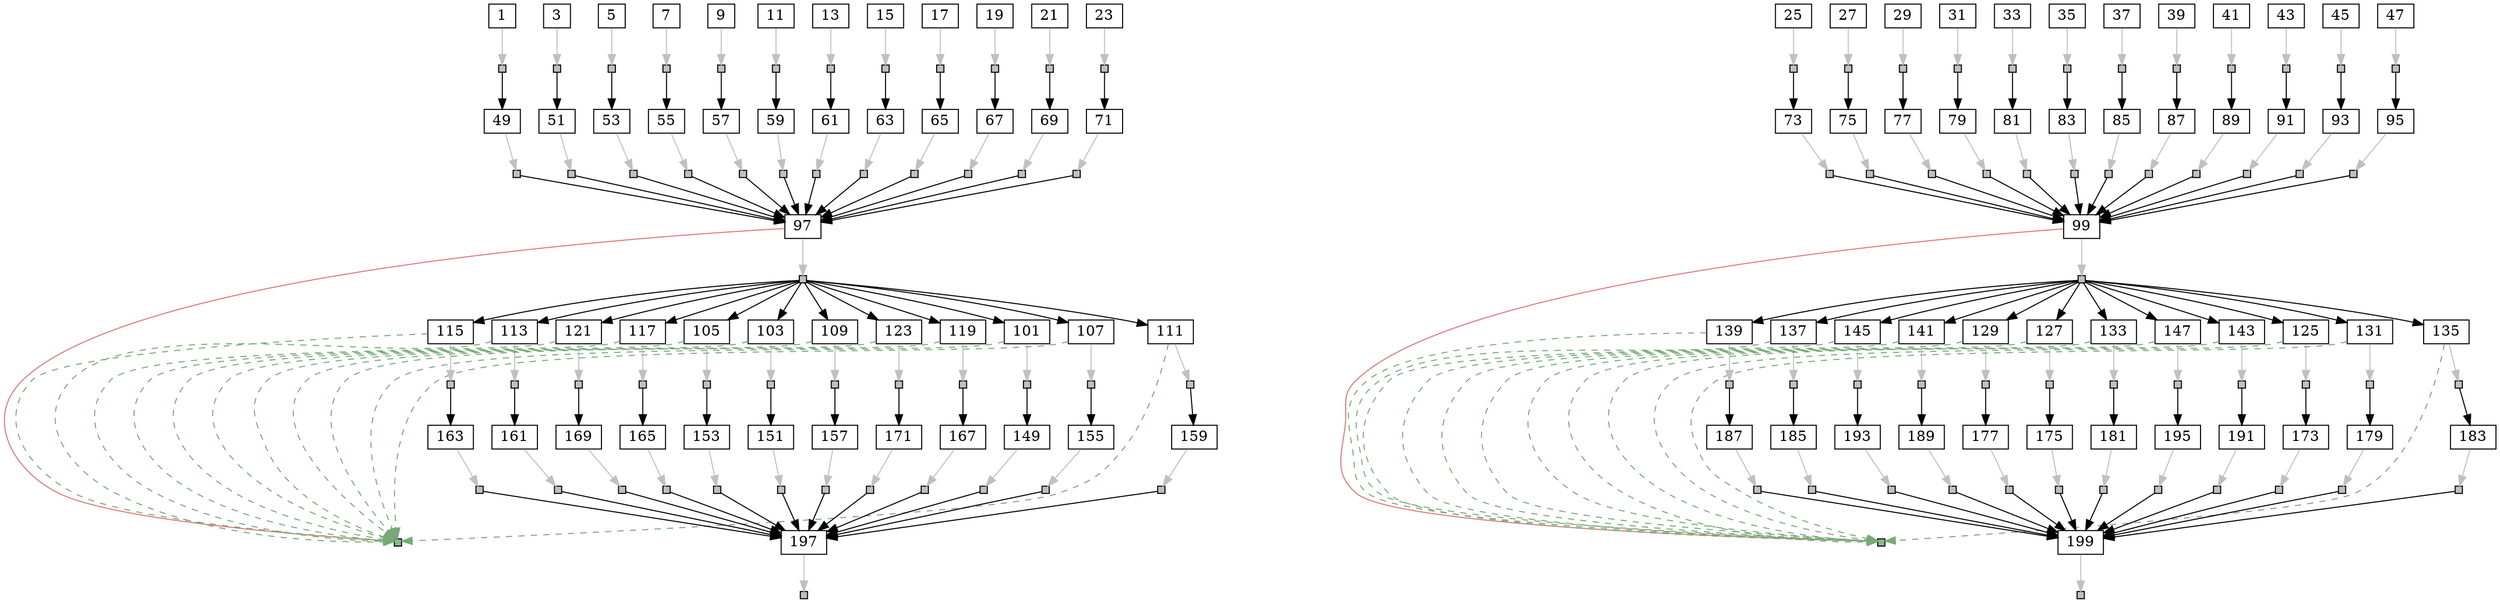 strict digraph  {
	node [label="\N"];
	1	 [height=0,
		shape=rect,
		size=17.75,
		width=0];
	2	 [fillcolor=gray,
		height=0.1,
		label="",
		shape=rect,
		size=0,
		style=filled,
		width=0.1];
	1 -> 2	 [color=gray,
		size=41505725.0];
	49	 [height=0,
		shape=rect,
		size=449.26,
		width=0];
	2 -> 49	 [size=991493.0];
	3	 [height=0,
		shape=rect,
		size=18.83,
		width=0];
	4	 [fillcolor=gray,
		height=0.1,
		label="",
		shape=rect,
		size=0,
		style=filled,
		width=0.1];
	3 -> 4	 [color=gray,
		size=41525521.0];
	51	 [height=0,
		shape=rect,
		size=639.13,
		width=0];
	4 -> 51	 [size=971958.0];
	5	 [height=0,
		shape=rect,
		size=18.35,
		width=0];
	6	 [fillcolor=gray,
		height=0.1,
		label="",
		shape=rect,
		size=0,
		style=filled,
		width=0.1];
	5 -> 6	 [color=gray,
		size=41499175.0];
	53	 [height=0,
		shape=rect,
		size=275.25,
		width=0];
	6 -> 53	 [size=986520.0];
	7	 [height=0,
		shape=rect,
		size=18.29,
		width=0];
	8	 [fillcolor=gray,
		height=0.1,
		label="",
		shape=rect,
		size=0,
		style=filled,
		width=0.1];
	7 -> 8	 [color=gray,
		size=41543178.0];
	55	 [height=0,
		shape=rect,
		size=509.42,
		width=0];
	8 -> 55	 [size=1001933.0];
	9	 [height=0,
		shape=rect,
		size=19.17,
		width=0];
	10	 [fillcolor=gray,
		height=0.1,
		label="",
		shape=rect,
		size=0,
		style=filled,
		width=0.1];
	9 -> 10	 [color=gray,
		size=41465787.0];
	57	 [height=0,
		shape=rect,
		size=404.69,
		width=0];
	10 -> 57	 [size=958659.0];
	11	 [height=0,
		shape=rect,
		size=18.19,
		width=0];
	12	 [fillcolor=gray,
		height=0.1,
		label="",
		shape=rect,
		size=0,
		style=filled,
		width=0.1];
	11 -> 12	 [color=gray,
		size=41525812.0];
	59	 [height=0,
		shape=rect,
		size=233.06,
		width=0];
	12 -> 59	 [size=988256.0];
	13	 [height=0,
		shape=rect,
		size=18.17,
		width=0];
	14	 [fillcolor=gray,
		height=0.1,
		label="",
		shape=rect,
		size=0,
		style=filled,
		width=0.1];
	13 -> 14	 [color=gray,
		size=41473942.0];
	61	 [height=0,
		shape=rect,
		size=363.53,
		width=0];
	14 -> 61	 [size=976710.0];
	15	 [height=0,
		shape=rect,
		size=17.78,
		width=0];
	16	 [fillcolor=gray,
		height=0.1,
		label="",
		shape=rect,
		size=0,
		style=filled,
		width=0.1];
	15 -> 16	 [color=gray,
		size=41488507.0];
	63	 [height=0,
		shape=rect,
		size=626.82,
		width=0];
	16 -> 63	 [size=971849.0];
	17	 [height=0,
		shape=rect,
		size=17.69,
		width=0];
	18	 [fillcolor=gray,
		height=0.1,
		label="",
		shape=rect,
		size=0,
		style=filled,
		width=0.1];
	17 -> 18	 [color=gray,
		size=41449793.0];
	65	 [height=0,
		shape=rect,
		size=460.42,
		width=0];
	18 -> 65	 [size=984578.0];
	19	 [height=0,
		shape=rect,
		size=18.72,
		width=0];
	20	 [fillcolor=gray,
		height=0.1,
		label="",
		shape=rect,
		size=0,
		style=filled,
		width=0.1];
	19 -> 20	 [color=gray,
		size=41481185.0];
	67	 [height=0,
		shape=rect,
		size=455.36,
		width=0];
	20 -> 67	 [size=967323.0];
	21	 [height=0,
		shape=rect,
		size=18.66,
		width=0];
	22	 [fillcolor=gray,
		height=0.1,
		label="",
		shape=rect,
		size=0,
		style=filled,
		width=0.1];
	21 -> 22	 [color=gray,
		size=41500431.0];
	69	 [height=0,
		shape=rect,
		size=344.78,
		width=0];
	22 -> 69	 [size=999270.0];
	23	 [height=0,
		shape=rect,
		size=17.11,
		width=0];
	24	 [fillcolor=gray,
		height=0.1,
		label="",
		shape=rect,
		size=0,
		style=filled,
		width=0.1];
	23 -> 24	 [color=gray,
		size=41557286.0];
	71	 [height=0,
		shape=rect,
		size=581.07,
		width=0];
	24 -> 71	 [size=979657.0];
	25	 [height=0,
		shape=rect,
		size=17.95,
		width=0];
	26	 [fillcolor=gray,
		height=0.1,
		label="",
		shape=rect,
		size=0,
		style=filled,
		width=0.1];
	25 -> 26	 [color=gray,
		size=41463455.0];
	73	 [height=0,
		shape=rect,
		size=480.43,
		width=0];
	26 -> 73	 [size=978524.0];
	27	 [height=0,
		shape=rect,
		size=17.66,
		width=0];
	28	 [fillcolor=gray,
		height=0.1,
		label="",
		shape=rect,
		size=0,
		style=filled,
		width=0.1];
	27 -> 28	 [color=gray,
		size=41477387.0];
	75	 [height=0,
		shape=rect,
		size=395.63,
		width=0];
	28 -> 75	 [size=983424.0];
	29	 [height=0,
		shape=rect,
		size=17.1,
		width=0];
	30	 [fillcolor=gray,
		height=0.1,
		label="",
		shape=rect,
		size=0,
		style=filled,
		width=0.1];
	29 -> 30	 [color=gray,
		size=41494583.0];
	77	 [height=0,
		shape=rect,
		size=635.4,
		width=0];
	30 -> 77	 [size=998872.0];
	31	 [height=0,
		shape=rect,
		size=18.09,
		width=0];
	32	 [fillcolor=gray,
		height=0.1,
		label="",
		shape=rect,
		size=0,
		style=filled,
		width=0.1];
	31 -> 32	 [color=gray,
		size=41504815.0];
	79	 [height=0,
		shape=rect,
		size=260.15,
		width=0];
	32 -> 79	 [size=986282.0];
	33	 [height=0,
		shape=rect,
		size=18.26,
		width=0];
	34	 [fillcolor=gray,
		height=0.1,
		label="",
		shape=rect,
		size=0,
		style=filled,
		width=0.1];
	33 -> 34	 [color=gray,
		size=41457624.0];
	81	 [height=0,
		shape=rect,
		size=551.75,
		width=0];
	34 -> 81	 [size=959341.0];
	35	 [height=0,
		shape=rect,
		size=18.78,
		width=0];
	36	 [fillcolor=gray,
		height=0.1,
		label="",
		shape=rect,
		size=0,
		style=filled,
		width=0.1];
	35 -> 36	 [color=gray,
		size=41467673.0];
	83	 [height=0,
		shape=rect,
		size=608.24,
		width=0];
	36 -> 83	 [size=988982.0];
	37	 [height=0,
		shape=rect,
		size=18.24,
		width=0];
	38	 [fillcolor=gray,
		height=0.1,
		label="",
		shape=rect,
		size=0,
		style=filled,
		width=0.1];
	37 -> 38	 [color=gray,
		size=41529644.0];
	85	 [height=0,
		shape=rect,
		size=430.52,
		width=0];
	38 -> 85	 [size=990311.0];
	39	 [height=0,
		shape=rect,
		size=18.02,
		width=0];
	40	 [fillcolor=gray,
		height=0.1,
		label="",
		shape=rect,
		size=0,
		style=filled,
		width=0.1];
	39 -> 40	 [color=gray,
		size=41482831.0];
	87	 [height=0,
		shape=rect,
		size=675.08,
		width=0];
	40 -> 87	 [size=980076.0];
	41	 [height=0,
		shape=rect,
		size=17.83,
		width=0];
	42	 [fillcolor=gray,
		height=0.1,
		label="",
		shape=rect,
		size=0,
		style=filled,
		width=0.1];
	41 -> 42	 [color=gray,
		size=41512154.0];
	89	 [height=0,
		shape=rect,
		size=418.62,
		width=0];
	42 -> 89	 [size=965664.0];
	43	 [height=0,
		shape=rect,
		size=18.83,
		width=0];
	44	 [fillcolor=gray,
		height=0.1,
		label="",
		shape=rect,
		size=0,
		style=filled,
		width=0.1];
	43 -> 44	 [color=gray,
		size=41520490.0];
	91	 [height=0,
		shape=rect,
		size=387.97,
		width=0];
	44 -> 91	 [size=992192.0];
	45	 [height=0,
		shape=rect,
		size=18.36,
		width=0];
	46	 [fillcolor=gray,
		height=0.1,
		label="",
		shape=rect,
		size=0,
		style=filled,
		width=0.1];
	45 -> 46	 [color=gray,
		size=41466593.0];
	93	 [height=0,
		shape=rect,
		size=405.23,
		width=0];
	46 -> 93	 [size=970067.0];
	47	 [height=0,
		shape=rect,
		size=18.36,
		width=0];
	48	 [fillcolor=gray,
		height=0.1,
		label="",
		shape=rect,
		size=0,
		style=filled,
		width=0.1];
	47 -> 48	 [color=gray,
		size=41531369.0];
	95	 [height=0,
		shape=rect,
		size=376.99,
		width=0];
	48 -> 95	 [size=1006429.0];
	50	 [fillcolor=gray,
		height=0.1,
		label="",
		shape=rect,
		size=0,
		style=filled,
		width=0.1];
	49 -> 50	 [color=gray,
		size=43173287.0];
	97	 [height=0,
		shape=rect,
		size=5.52,
		width=0];
	50 -> 97	 [size=237632.0];
	52	 [fillcolor=gray,
		height=0.1,
		label="",
		shape=rect,
		size=0,
		style=filled,
		width=0.1];
	51 -> 52	 [color=gray,
		size=43368227.0];
	52 -> 97	 [size=393241.0];
	54	 [fillcolor=gray,
		height=0.1,
		label="",
		shape=rect,
		size=0,
		style=filled,
		width=0.1];
	53 -> 54	 [color=gray,
		size=43129054.0];
	54 -> 97	 [size=194976.0];
	56	 [fillcolor=gray,
		height=0.1,
		label="",
		shape=rect,
		size=0,
		style=filled,
		width=0.1];
	55 -> 56	 [color=gray,
		size=43368720.0];
	56 -> 97	 [size=406052.0];
	58	 [fillcolor=gray,
		height=0.1,
		label="",
		shape=rect,
		size=0,
		style=filled,
		width=0.1];
	57 -> 58	 [color=gray,
		size=43135110.0];
	58 -> 97	 [size=206559.0];
	60	 [fillcolor=gray,
		height=0.1,
		label="",
		shape=rect,
		size=0,
		style=filled,
		width=0.1];
	59 -> 60	 [color=gray,
		size=43323624.0];
	60 -> 97	 [size=364645.0];
	62	 [fillcolor=gray,
		height=0.1,
		label="",
		shape=rect,
		size=0,
		style=filled,
		width=0.1];
	61 -> 62	 [color=gray,
		size=43331871.0];
	62 -> 97	 [size=413216.0];
	64	 [fillcolor=gray,
		height=0.1,
		label="",
		shape=rect,
		size=0,
		style=filled,
		width=0.1];
	63 -> 64	 [color=gray,
		size=43387994.0];
	64 -> 97	 [size=449913.0];
	66	 [fillcolor=gray,
		height=0.1,
		label="",
		shape=rect,
		size=0,
		style=filled,
		width=0.1];
	65 -> 66	 [color=gray,
		size=43341464.0];
	66 -> 97	 [size=454826.0];
	68	 [fillcolor=gray,
		height=0.1,
		label="",
		shape=rect,
		size=0,
		style=filled,
		width=0.1];
	67 -> 68	 [color=gray,
		size=43151319.0];
	68 -> 97	 [size=216034.0];
	70	 [fillcolor=gray,
		height=0.1,
		label="",
		shape=rect,
		size=0,
		style=filled,
		width=0.1];
	69 -> 70	 [color=gray,
		size=43333655.0];
	70 -> 97	 [size=411071.0];
	72	 [fillcolor=gray,
		height=0.1,
		label="",
		shape=rect,
		size=0,
		style=filled,
		width=0.1];
	71 -> 72	 [color=gray,
		size=43244650.0];
	72 -> 97	 [size=245598.0];
	74	 [fillcolor=gray,
		height=0.1,
		label="",
		shape=rect,
		size=0,
		style=filled,
		width=0.1];
	73 -> 74	 [color=gray,
		size=43320547.0];
	99	 [height=0,
		shape=rect,
		size=5.19,
		width=0];
	74 -> 99	 [size=414193.0];
	76	 [fillcolor=gray,
		height=0.1,
		label="",
		shape=rect,
		size=0,
		style=filled,
		width=0.1];
	75 -> 76	 [color=gray,
		size=43326730.0];
	76 -> 99	 [size=411344.0];
	78	 [fillcolor=gray,
		height=0.1,
		label="",
		shape=rect,
		size=0,
		style=filled,
		width=0.1];
	77 -> 78	 [color=gray,
		size=43238557.0];
	78 -> 99	 [size=321423.0];
	80	 [fillcolor=gray,
		height=0.1,
		label="",
		shape=rect,
		size=0,
		style=filled,
		width=0.1];
	79 -> 80	 [color=gray,
		size=43221274.0];
	80 -> 99	 [size=281318.0];
	82	 [fillcolor=gray,
		height=0.1,
		label="",
		shape=rect,
		size=0,
		style=filled,
		width=0.1];
	81 -> 82	 [color=gray,
		size=43365332.0];
	82 -> 99	 [size=445626.0];
	84	 [fillcolor=gray,
		height=0.1,
		label="",
		shape=rect,
		size=0,
		style=filled,
		width=0.1];
	83 -> 84	 [color=gray,
		size=43151566.0];
	84 -> 99	 [size=251452.0];
	86	 [fillcolor=gray,
		height=0.1,
		label="",
		shape=rect,
		size=0,
		style=filled,
		width=0.1];
	85 -> 86	 [color=gray,
		size=43142738.0];
	86 -> 99	 [size=181982.0];
	88	 [fillcolor=gray,
		height=0.1,
		label="",
		shape=rect,
		size=0,
		style=filled,
		width=0.1];
	87 -> 88	 [color=gray,
		size=43158091.0];
	88 -> 99	 [size=233913.0];
	90	 [fillcolor=gray,
		height=0.1,
		label="",
		shape=rect,
		size=0,
		style=filled,
		width=0.1];
	89 -> 90	 [color=gray,
		size=43160309.0];
	90 -> 99	 [size=192396.0];
	92	 [fillcolor=gray,
		height=0.1,
		label="",
		shape=rect,
		size=0,
		style=filled,
		width=0.1];
	91 -> 92	 [color=gray,
		size=43273553.0];
	92 -> 99	 [size=323832.0];
	94	 [fillcolor=gray,
		height=0.1,
		label="",
		shape=rect,
		size=0,
		style=filled,
		width=0.1];
	93 -> 94	 [color=gray,
		size=43110182.0];
	94 -> 99	 [size=192233.0];
	96	 [fillcolor=gray,
		height=0.1,
		label="",
		shape=rect,
		size=0,
		style=filled,
		width=0.1];
	95 -> 96	 [color=gray,
		size=43211100.0];
	96 -> 99	 [size=264737.0];
	98	 [fillcolor=gray,
		height=0.1,
		label="",
		shape=rect,
		size=0,
		style=filled,
		width=0.1];
	97 -> 98	 [color=gray,
		size=28349.0];
	201	 [fillcolor="#88bb88",
		height=0.1,
		label="",
		shape=rect,
		size=0,
		style=filled,
		width=0.1];
	97 -> 201	 [color="#dd7777",
		size=443987.0,
		weight=0];
	101	 [height=0,
		shape=rect,
		size=5.33,
		width=0];
	98 -> 101	 [size=0];
	103	 [height=0,
		shape=rect,
		size=5.15,
		width=0];
	98 -> 103	 [size=0];
	105	 [height=0,
		shape=rect,
		size=5.34,
		width=0];
	98 -> 105	 [size=0];
	107	 [height=0,
		shape=rect,
		size=5.35,
		width=0];
	98 -> 107	 [size=0];
	109	 [height=0,
		shape=rect,
		size=5.58,
		width=0];
	98 -> 109	 [size=0];
	111	 [height=0,
		shape=rect,
		size=5.32,
		width=0];
	98 -> 111	 [size=0];
	113	 [height=0,
		shape=rect,
		size=4.65,
		width=0];
	98 -> 113	 [size=0];
	115	 [height=0,
		shape=rect,
		size=5.19,
		width=0];
	98 -> 115	 [size=0];
	117	 [height=0,
		shape=rect,
		size=5.4,
		width=0];
	98 -> 117	 [size=0];
	119	 [height=0,
		shape=rect,
		size=4.77,
		width=0];
	98 -> 119	 [size=0];
	121	 [height=0,
		shape=rect,
		size=4.91,
		width=0];
	98 -> 121	 [size=0];
	123	 [height=0,
		shape=rect,
		size=4.66,
		width=0];
	98 -> 123	 [size=0];
	100	 [fillcolor=gray,
		height=0.1,
		label="",
		shape=rect,
		size=0,
		style=filled,
		width=0.1];
	99 -> 100	 [color=gray,
		size=25747.0];
	202	 [fillcolor="#88bb88",
		height=0.1,
		label="",
		shape=rect,
		size=0,
		style=filled,
		width=0.1];
	99 -> 202	 [color="#dd7777",
		size=443987.0,
		weight=0];
	125	 [height=0,
		shape=rect,
		size=5.48,
		width=0];
	100 -> 125	 [size=0];
	127	 [height=0,
		shape=rect,
		size=5.3,
		width=0];
	100 -> 127	 [size=0];
	129	 [height=0,
		shape=rect,
		size=4.79,
		width=0];
	100 -> 129	 [size=0];
	131	 [height=0,
		shape=rect,
		size=5.12,
		width=0];
	100 -> 131	 [size=0];
	133	 [height=0,
		shape=rect,
		size=5.02,
		width=0];
	100 -> 133	 [size=0];
	135	 [height=0,
		shape=rect,
		size=5.28,
		width=0];
	100 -> 135	 [size=0];
	137	 [height=0,
		shape=rect,
		size=5.23,
		width=0];
	100 -> 137	 [size=0];
	139	 [height=0,
		shape=rect,
		size=5.52,
		width=0];
	100 -> 139	 [size=0];
	141	 [height=0,
		shape=rect,
		size=4.98,
		width=0];
	100 -> 141	 [size=0];
	143	 [height=0,
		shape=rect,
		size=4.97,
		width=0];
	100 -> 143	 [size=0];
	145	 [height=0,
		shape=rect,
		size=4.88,
		width=0];
	100 -> 145	 [size=0];
	147	 [height=0,
		shape=rect,
		size=4.89,
		width=0];
	100 -> 147	 [size=0];
	102	 [fillcolor=gray,
		height=0.1,
		label="",
		shape=rect,
		size=0,
		style=filled,
		width=0.1];
	101 -> 102	 [color=gray,
		size=35737.0];
	101 -> 201	 [color="#77aa77",
		size=0,
		style=dashed,
		weight=0];
	149	 [height=0,
		shape=rect,
		size=517.86,
		width=0];
	102 -> 149	 [size=7388.0];
	104	 [fillcolor=gray,
		height=0.1,
		label="",
		shape=rect,
		size=0,
		style=filled,
		width=0.1];
	103 -> 104	 [color=gray,
		size=43273.0];
	103 -> 201	 [color="#77aa77",
		size=0,
		style=dashed,
		weight=0];
	151	 [height=0,
		shape=rect,
		size=489.04,
		width=0];
	104 -> 151	 [size=14924.0];
	106	 [fillcolor=gray,
		height=0.1,
		label="",
		shape=rect,
		size=0,
		style=filled,
		width=0.1];
	105 -> 106	 [color=gray,
		size=38829.0];
	105 -> 201	 [color="#77aa77",
		size=0,
		style=dashed,
		weight=0];
	153	 [height=0,
		shape=rect,
		size=324.7,
		width=0];
	106 -> 153	 [size=10480.0];
	108	 [fillcolor=gray,
		height=0.1,
		label="",
		shape=rect,
		size=0,
		style=filled,
		width=0.1];
	107 -> 108	 [color=gray,
		size=45765.0];
	107 -> 201	 [color="#77aa77",
		size=0,
		style=dashed,
		weight=0];
	155	 [height=0,
		shape=rect,
		size=330.8,
		width=0];
	108 -> 155	 [size=17416.0];
	110	 [fillcolor=gray,
		height=0.1,
		label="",
		shape=rect,
		size=0,
		style=filled,
		width=0.1];
	109 -> 110	 [color=gray,
		size=45378.0];
	109 -> 201	 [color="#77aa77",
		size=0,
		style=dashed,
		weight=0];
	157	 [height=0,
		shape=rect,
		size=351.38,
		width=0];
	110 -> 157	 [size=17029.0];
	112	 [fillcolor=gray,
		height=0.1,
		label="",
		shape=rect,
		size=0,
		style=filled,
		width=0.1];
	111 -> 112	 [color=gray,
		size=36992.0];
	111 -> 201	 [color="#77aa77",
		size=0,
		style=dashed,
		weight=0];
	159	 [height=0,
		shape=rect,
		size=647.99,
		width=0];
	112 -> 159	 [size=8643.0];
	114	 [fillcolor=gray,
		height=0.1,
		label="",
		shape=rect,
		size=0,
		style=filled,
		width=0.1];
	113 -> 114	 [color=gray,
		size=44229.0];
	113 -> 201	 [color="#77aa77",
		size=0,
		style=dashed,
		weight=0];
	161	 [height=0,
		shape=rect,
		size=249.39,
		width=0];
	114 -> 161	 [size=15880.0];
	116	 [fillcolor=gray,
		height=0.1,
		label="",
		shape=rect,
		size=0,
		style=filled,
		width=0.1];
	115 -> 116	 [color=gray,
		size=41185.0];
	115 -> 201	 [color="#77aa77",
		size=0,
		style=dashed,
		weight=0];
	163	 [height=0,
		shape=rect,
		size=627.92,
		width=0];
	116 -> 163	 [size=12836.0];
	118	 [fillcolor=gray,
		height=0.1,
		label="",
		shape=rect,
		size=0,
		style=filled,
		width=0.1];
	117 -> 118	 [color=gray,
		size=36781.0];
	117 -> 201	 [color="#77aa77",
		size=0,
		style=dashed,
		weight=0];
	165	 [height=0,
		shape=rect,
		size=285.16,
		width=0];
	118 -> 165	 [size=8432.0];
	120	 [fillcolor=gray,
		height=0.1,
		label="",
		shape=rect,
		size=0,
		style=filled,
		width=0.1];
	119 -> 120	 [color=gray,
		size=42547.0];
	119 -> 201	 [color="#77aa77",
		size=0,
		style=dashed,
		weight=0];
	167	 [height=0,
		shape=rect,
		size=540.51,
		width=0];
	120 -> 167	 [size=14198.0];
	122	 [fillcolor=gray,
		height=0.1,
		label="",
		shape=rect,
		size=0,
		style=filled,
		width=0.1];
	121 -> 122	 [color=gray,
		size=37225.0];
	121 -> 201	 [color="#77aa77",
		size=0,
		style=dashed,
		weight=0];
	169	 [height=0,
		shape=rect,
		size=367.4,
		width=0];
	122 -> 169	 [size=8876.0];
	124	 [fillcolor=gray,
		height=0.1,
		label="",
		shape=rect,
		size=0,
		style=filled,
		width=0.1];
	123 -> 124	 [color=gray,
		size=42468.0];
	123 -> 201	 [color="#77aa77",
		size=0,
		style=dashed,
		weight=0];
	171	 [height=0,
		shape=rect,
		size=428.76,
		width=0];
	124 -> 171	 [size=14119.0];
	126	 [fillcolor=gray,
		height=0.1,
		label="",
		shape=rect,
		size=0,
		style=filled,
		width=0.1];
	125 -> 126	 [color=gray,
		size=42979.0];
	125 -> 202	 [color="#77aa77",
		size=0,
		style=dashed,
		weight=0];
	173	 [height=0,
		shape=rect,
		size=485.7,
		width=0];
	126 -> 173	 [size=17232.0];
	128	 [fillcolor=gray,
		height=0.1,
		label="",
		shape=rect,
		size=0,
		style=filled,
		width=0.1];
	127 -> 128	 [color=gray,
		size=35729.0];
	127 -> 202	 [color="#77aa77",
		size=0,
		style=dashed,
		weight=0];
	175	 [height=0,
		shape=rect,
		size=289.44,
		width=0];
	128 -> 175	 [size=9982.0];
	130	 [fillcolor=gray,
		height=0.1,
		label="",
		shape=rect,
		size=0,
		style=filled,
		width=0.1];
	129 -> 130	 [color=gray,
		size=36497.0];
	129 -> 202	 [color="#77aa77",
		size=0,
		style=dashed,
		weight=0];
	177	 [height=0,
		shape=rect,
		size=402.65,
		width=0];
	130 -> 177	 [size=10750.0];
	132	 [fillcolor=gray,
		height=0.1,
		label="",
		shape=rect,
		size=0,
		style=filled,
		width=0.1];
	131 -> 132	 [color=gray,
		size=32163.0];
	131 -> 202	 [color="#77aa77",
		size=0,
		style=dashed,
		weight=0];
	179	 [height=0,
		shape=rect,
		size=644.3,
		width=0];
	132 -> 179	 [size=6416.0];
	134	 [fillcolor=gray,
		height=0.1,
		label="",
		shape=rect,
		size=0,
		style=filled,
		width=0.1];
	133 -> 134	 [color=gray,
		size=43218.0];
	133 -> 202	 [color="#77aa77",
		size=0,
		style=dashed,
		weight=0];
	181	 [height=0,
		shape=rect,
		size=615.87,
		width=0];
	134 -> 181	 [size=17471.0];
	136	 [fillcolor=gray,
		height=0.1,
		label="",
		shape=rect,
		size=0,
		style=filled,
		width=0.1];
	135 -> 136	 [color=gray,
		size=43648.0];
	135 -> 202	 [color="#77aa77",
		size=0,
		style=dashed,
		weight=0];
	183	 [height=0,
		shape=rect,
		size=405.8,
		width=0];
	136 -> 183	 [size=17901.0];
	138	 [fillcolor=gray,
		height=0.1,
		label="",
		shape=rect,
		size=0,
		style=filled,
		width=0.1];
	137 -> 138	 [color=gray,
		size=37203.0];
	137 -> 202	 [color="#77aa77",
		size=0,
		style=dashed,
		weight=0];
	185	 [height=0,
		shape=rect,
		size=666.16,
		width=0];
	138 -> 185	 [size=11456.0];
	140	 [fillcolor=gray,
		height=0.1,
		label="",
		shape=rect,
		size=0,
		style=filled,
		width=0.1];
	139 -> 140	 [color=gray,
		size=40009.0];
	139 -> 202	 [color="#77aa77",
		size=0,
		style=dashed,
		weight=0];
	187	 [height=0,
		shape=rect,
		size=239.06,
		width=0];
	140 -> 187	 [size=14262.0];
	142	 [fillcolor=gray,
		height=0.1,
		label="",
		shape=rect,
		size=0,
		style=filled,
		width=0.1];
	141 -> 142	 [color=gray,
		size=33846.0];
	141 -> 202	 [color="#77aa77",
		size=0,
		style=dashed,
		weight=0];
	189	 [height=0,
		shape=rect,
		size=548.47,
		width=0];
	142 -> 189	 [size=8099.0];
	144	 [fillcolor=gray,
		height=0.1,
		label="",
		shape=rect,
		size=0,
		style=filled,
		width=0.1];
	143 -> 144	 [color=gray,
		size=37878.0];
	143 -> 202	 [color="#77aa77",
		size=0,
		style=dashed,
		weight=0];
	191	 [height=0,
		shape=rect,
		size=571.68,
		width=0];
	144 -> 191	 [size=12131.0];
	146	 [fillcolor=gray,
		height=0.1,
		label="",
		shape=rect,
		size=0,
		style=filled,
		width=0.1];
	145 -> 146	 [color=gray,
		size=33011.0];
	145 -> 202	 [color="#77aa77",
		size=0,
		style=dashed,
		weight=0];
	193	 [height=0,
		shape=rect,
		size=563.17,
		width=0];
	146 -> 193	 [size=7264.0];
	148	 [fillcolor=gray,
		height=0.1,
		label="",
		shape=rect,
		size=0,
		style=filled,
		width=0.1];
	147 -> 148	 [color=gray,
		size=39714.0];
	147 -> 202	 [color="#77aa77",
		size=0,
		style=dashed,
		weight=0];
	195	 [height=0,
		shape=rect,
		size=412.41,
		width=0];
	148 -> 195	 [size=13967.0];
	150	 [fillcolor=gray,
		height=0.1,
		label="",
		shape=rect,
		size=0,
		style=filled,
		width=0.1];
	149 -> 150	 [color=gray,
		size=43215504.0];
	197	 [height=0,
		shape=rect,
		size=5.21,
		width=0];
	150 -> 197	 [size=279849.0];
	152	 [fillcolor=gray,
		height=0.1,
		label="",
		shape=rect,
		size=0,
		style=filled,
		width=0.1];
	151 -> 152	 [color=gray,
		size=43388488.0];
	152 -> 197	 [size=413502.0];
	154	 [fillcolor=gray,
		height=0.1,
		label="",
		shape=rect,
		size=0,
		style=filled,
		width=0.1];
	153 -> 154	 [color=gray,
		size=43149612.0];
	154 -> 197	 [size=215534.0];
	156	 [fillcolor=gray,
		height=0.1,
		label="",
		shape=rect,
		size=0,
		style=filled,
		width=0.1];
	155 -> 156	 [color=gray,
		size=43120289.0];
	156 -> 197	 [size=157621.0];
	158	 [fillcolor=gray,
		height=0.1,
		label="",
		shape=rect,
		size=0,
		style=filled,
		width=0.1];
	157 -> 158	 [color=gray,
		size=43307256.0];
	158 -> 197	 [size=378705.0];
	160	 [fillcolor=gray,
		height=0.1,
		label="",
		shape=rect,
		size=0,
		style=filled,
		width=0.1];
	159 -> 160	 [color=gray,
		size=43311024.0];
	160 -> 197	 [size=352045.0];
	162	 [fillcolor=gray,
		height=0.1,
		label="",
		shape=rect,
		size=0,
		style=filled,
		width=0.1];
	161 -> 162	 [color=gray,
		size=43333501.0];
	162 -> 197	 [size=414846.0];
	164	 [fillcolor=gray,
		height=0.1,
		label="",
		shape=rect,
		size=0,
		style=filled,
		width=0.1];
	163 -> 164	 [color=gray,
		size=43116266.0];
	164 -> 197	 [size=178185.0];
	166	 [fillcolor=gray,
		height=0.1,
		label="",
		shape=rect,
		size=0,
		style=filled,
		width=0.1];
	165 -> 166	 [color=gray,
		size=43300170.0];
	166 -> 197	 [size=413532.0];
	168	 [fillcolor=gray,
		height=0.1,
		label="",
		shape=rect,
		size=0,
		style=filled,
		width=0.1];
	167 -> 168	 [color=gray,
		size=43293489.0];
	168 -> 197	 [size=358204.0];
	170	 [fillcolor=gray,
		height=0.1,
		label="",
		shape=rect,
		size=0,
		style=filled,
		width=0.1];
	169 -> 170	 [color=gray,
		size=43250246.0];
	170 -> 197	 [size=327662.0];
	172	 [fillcolor=gray,
		height=0.1,
		label="",
		shape=rect,
		size=0,
		style=filled,
		width=0.1];
	171 -> 172	 [color=gray,
		size=43286529.0];
	172 -> 197	 [size=287477.0];
	174	 [fillcolor=gray,
		height=0.1,
		label="",
		shape=rect,
		size=0,
		style=filled,
		width=0.1];
	173 -> 174	 [color=gray,
		size=43311250.0];
	199	 [height=0,
		shape=rect,
		size=5.58,
		width=0];
	174 -> 199	 [size=404896.0];
	176	 [fillcolor=gray,
		height=0.1,
		label="",
		shape=rect,
		size=0,
		style=filled,
		width=0.1];
	175 -> 176	 [color=gray,
		size=43185697.0];
	176 -> 199	 [size=270311.0];
	178	 [fillcolor=gray,
		height=0.1,
		label="",
		shape=rect,
		size=0,
		style=filled,
		width=0.1];
	177 -> 178	 [color=gray,
		size=43269733.0];
	178 -> 199	 [size=352599.0];
	180	 [fillcolor=gray,
		height=0.1,
		label="",
		shape=rect,
		size=0,
		style=filled,
		width=0.1];
	179 -> 180	 [color=gray,
		size=43356330.0];
	180 -> 199	 [size=416374.0];
	182	 [fillcolor=gray,
		height=0.1,
		label="",
		shape=rect,
		size=0,
		style=filled,
		width=0.1];
	181 -> 182	 [color=gray,
		size=43267020.0];
	182 -> 199	 [size=347314.0];
	184	 [fillcolor=gray,
		height=0.1,
		label="",
		shape=rect,
		size=0,
		style=filled,
		width=0.1];
	183 -> 184	 [color=gray,
		size=43070789.0];
	184 -> 199	 [size=170675.0];
	186	 [fillcolor=gray,
		height=0.1,
		label="",
		shape=rect,
		size=0,
		style=filled,
		width=0.1];
	185 -> 186	 [color=gray,
		size=43404743.0];
	186 -> 199	 [size=443987.0];
	188	 [fillcolor=gray,
		height=0.1,
		label="",
		shape=rect,
		size=0,
		style=filled,
		width=0.1];
	187 -> 188	 [color=gray,
		size=43202507.0];
	188 -> 199	 [size=278329.0];
	190	 [fillcolor=gray,
		height=0.1,
		label="",
		shape=rect,
		size=0,
		style=filled,
		width=0.1];
	189 -> 190	 [color=gray,
		size=43263566.0];
	190 -> 199	 [size=295653.0];
	192	 [fillcolor=gray,
		height=0.1,
		label="",
		shape=rect,
		size=0,
		style=filled,
		width=0.1];
	191 -> 192	 [color=gray,
		size=43362817.0];
	192 -> 199	 [size=413096.0];
	194	 [fillcolor=gray,
		height=0.1,
		label="",
		shape=rect,
		size=0,
		style=filled,
		width=0.1];
	193 -> 194	 [color=gray,
		size=43084034.0];
	194 -> 199	 [size=166085.0];
	196	 [fillcolor=gray,
		height=0.1,
		label="",
		shape=rect,
		size=0,
		style=filled,
		width=0.1];
	195 -> 196	 [color=gray,
		size=43211569.0];
	196 -> 199	 [size=265206.0];
	198	 [fillcolor=gray,
		height=0.1,
		label="",
		shape=rect,
		size=0,
		style=filled,
		width=0.1];
	197 -> 198	 [color=gray,
		size=42445.0];
	200	 [fillcolor=gray,
		height=0.1,
		label="",
		shape=rect,
		size=0,
		style=filled,
		width=0.1];
	199 -> 200	 [color=gray,
		size=18333.0];
}
